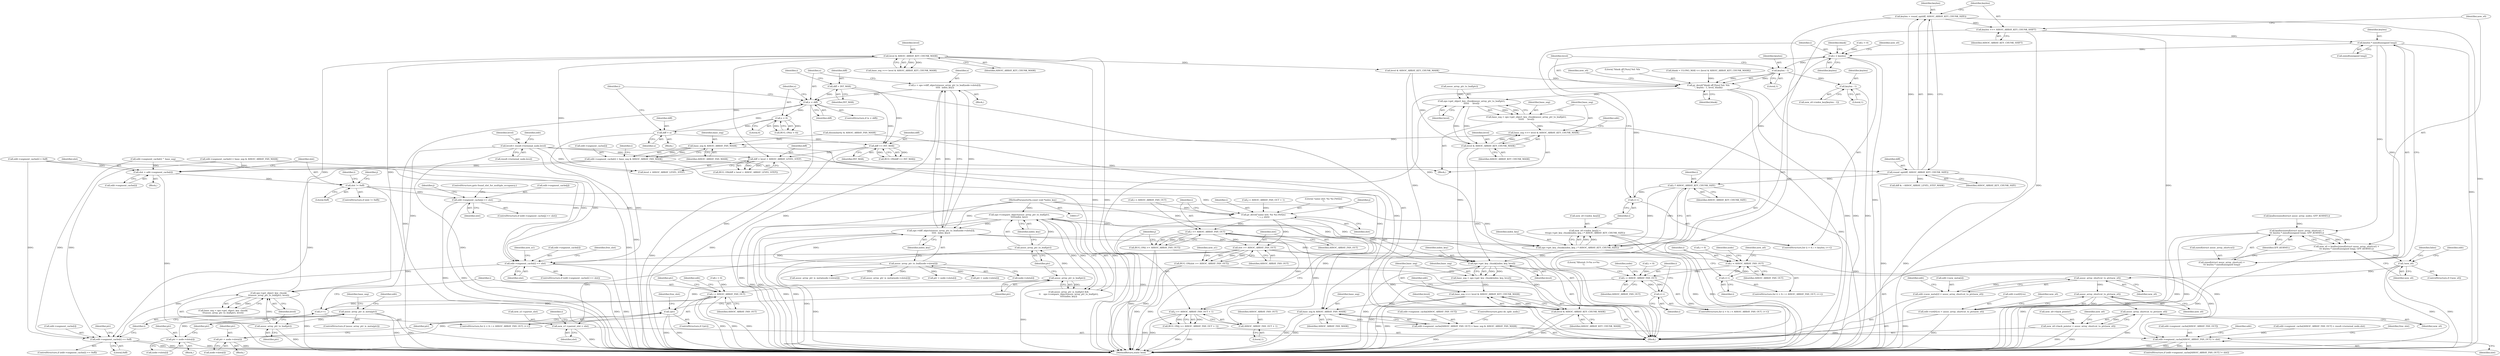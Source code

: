 digraph "0_linux_8d4a2ec1e0b41b0cf9a0c5cd4511da7f8e4f3de2@API" {
"1001063" [label="(Call,keylen * sizeof(unsigned long))"];
"1001054" [label="(Call,keylen >>= ASSOC_ARRAY_KEY_CHUNK_SHIFT)"];
"1001049" [label="(Call,keylen = round_up(diff, ASSOC_ARRAY_KEY_CHUNK_SIZE))"];
"1001051" [label="(Call,round_up(diff, ASSOC_ARRAY_KEY_CHUNK_SIZE))"];
"1001044" [label="(Call,diff < level + ASSOC_ARRAY_LEVEL_STEP)"];
"1001040" [label="(Call,diff == INT_MAX)"];
"1001003" [label="(Call,diff = INT_MAX)"];
"1001028" [label="(Call,x < diff)"];
"1001017" [label="(Call,x = ops->diff_objects(assoc_array_ptr_to_leaf(node->slots[i]),\n\t\t\t\t\t  index_key))"];
"1001019" [label="(Call,ops->diff_objects(assoc_array_ptr_to_leaf(node->slots[i]),\n\t\t\t\t\t  index_key))"];
"1001020" [label="(Call,assoc_array_ptr_to_leaf(node->slots[i]))"];
"1000203" [label="(Call,ops->compare_object(assoc_array_ptr_to_leaf(ptr),\n\t\t\t\t\tindex_key))"];
"1000204" [label="(Call,assoc_array_ptr_to_leaf(ptr))"];
"1000201" [label="(Call,assoc_array_ptr_is_leaf(ptr))"];
"1000192" [label="(Call,!ptr)"];
"1000184" [label="(Call,ptr = node->slots[i])"];
"1000120" [label="(MethodParameterIn,const void *index_key)"];
"1001036" [label="(Call,diff = x)"];
"1001033" [label="(Call,x < 0)"];
"1000346" [label="(Call,level & ASSOC_ARRAY_KEY_CHUNK_MASK)"];
"1000340" [label="(Call,ops->get_object_key_chunk(\n\t\t\tassoc_array_ptr_to_leaf(ptr), level))"];
"1000341" [label="(Call,assoc_array_ptr_to_leaf(ptr))"];
"1000324" [label="(Call,assoc_array_ptr_is_meta(ptr))"];
"1000316" [label="(Call,ptr = node->slots[i])"];
"1000149" [label="(Call,level\t= result->terminal_node.level)"];
"1001059" [label="(Call,kzalloc(sizeof(struct assoc_array_shortcut) +\n\t\t\t keylen * sizeof(unsigned long), GFP_KERNEL))"];
"1001057" [label="(Call,new_s0 = kzalloc(sizeof(struct assoc_array_shortcut) +\n\t\t\t keylen * sizeof(unsigned long), GFP_KERNEL))"];
"1001069" [label="(Call,!new_s0)"];
"1001079" [label="(Call,assoc_array_shortcut_to_ptr(new_s0))"];
"1001073" [label="(Call,edit->new_meta[2] = assoc_array_shortcut_to_ptr(new_s0))"];
"1001089" [label="(Call,assoc_array_shortcut_to_ptr(new_s0))"];
"1001081" [label="(Call,edit->set[0].to = assoc_array_shortcut_to_ptr(new_s0))"];
"1001115" [label="(Call,assoc_array_shortcut_to_ptr(new_s0))"];
"1001111" [label="(Call,new_n0->back_pointer = assoc_array_shortcut_to_ptr(new_s0))"];
"1001060" [label="(Call,sizeof(struct assoc_array_shortcut) +\n\t\t\t keylen * sizeof(unsigned long))"];
"1001155" [label="(Call,i < keylen)"];
"1001168" [label="(Call,i * ASSOC_ARRAY_KEY_CHUNK_SIZE)"];
"1001158" [label="(Call,i++)"];
"1001166" [label="(Call,ops->get_key_chunk(index_key, i * ASSOC_ARRAY_KEY_CHUNK_SIZE))"];
"1001160" [label="(Call,new_s0->index_key[i] =\n\t\t\tops->get_key_chunk(index_key, i * ASSOC_ARRAY_KEY_CHUNK_SIZE))"];
"1001233" [label="(Call,ops->get_key_chunk(index_key, level))"];
"1001231" [label="(Call,base_seg = ops->get_key_chunk(index_key, level))"];
"1001236" [label="(Call,base_seg >>= level & ASSOC_ARRAY_KEY_CHUNK_MASK)"];
"1001247" [label="(Call,base_seg & ASSOC_ARRAY_FAN_MASK)"];
"1001241" [label="(Call,edit->segment_cache[ASSOC_ARRAY_FAN_OUT] = base_seg & ASSOC_ARRAY_FAN_MASK)"];
"1000666" [label="(Call,edit->segment_cache[ASSOC_ARRAY_FAN_OUT] != slot)"];
"1001238" [label="(Call,level & ASSOC_ARRAY_KEY_CHUNK_MASK)"];
"1001180" [label="(Call,keylen - 1)"];
"1001178" [label="(Call,pr_devel(\"blank off [%zu] %d: %lx\n\", keylen - 1, level, blank))"];
"1001213" [label="(Call,ops->get_object_key_chunk(assoc_array_ptr_to_leaf(ptr),\n\t\t\t\t\t\t     level))"];
"1001211" [label="(Call,base_seg = ops->get_object_key_chunk(assoc_array_ptr_to_leaf(ptr),\n\t\t\t\t\t\t     level))"];
"1001217" [label="(Call,base_seg >>= level & ASSOC_ARRAY_KEY_CHUNK_MASK)"];
"1001228" [label="(Call,base_seg & ASSOC_ARRAY_FAN_MASK)"];
"1001222" [label="(Call,edit->segment_cache[i] = base_seg & ASSOC_ARRAY_FAN_MASK)"];
"1000478" [label="(Call,slot = edit->segment_cache[i])"];
"1000486" [label="(Call,slot != 0xff)"];
"1000503" [label="(Call,edit->segment_cache[j] == slot)"];
"1000512" [label="(Call,pr_devel(\"same slot: %x %x [%02x]\n\", i, j, slot))"];
"1000518" [label="(Call,i >= ASSOC_ARRAY_FAN_OUT)"];
"1000517" [label="(Call,BUG_ON(i >= ASSOC_ARRAY_FAN_OUT))"];
"1000522" [label="(Call,j >= ASSOC_ARRAY_FAN_OUT + 1)"];
"1000521" [label="(Call,BUG_ON(j >= ASSOC_ARRAY_FAN_OUT + 1))"];
"1000524" [label="(Call,ASSOC_ARRAY_FAN_OUT + 1)"];
"1000528" [label="(Call,slot >= ASSOC_ARRAY_FAN_OUT)"];
"1000527" [label="(Call,BUG_ON(slot >= ASSOC_ARRAY_FAN_OUT))"];
"1000531" [label="(Call,new_n1->parent_slot = slot)"];
"1000540" [label="(Call,i < ASSOC_ARRAY_FAN_OUT)"];
"1000543" [label="(Call,i++)"];
"1000598" [label="(Call,i < ASSOC_ARRAY_FAN_OUT)"];
"1000601" [label="(Call,i++)"];
"1000732" [label="(Call,i < ASSOC_ARRAY_FAN_OUT)"];
"1000735" [label="(Call,i++)"];
"1000613" [label="(Call,edit->segment_cache[i] == slot)"];
"1000739" [label="(Call,edit->segment_cache[i] == 0xff)"];
"1001219" [label="(Call,level & ASSOC_ARRAY_KEY_CHUNK_MASK)"];
"1001190" [label="(Call,keylen - 1)"];
"1000342" [label="(Identifier,ptr)"];
"1001005" [label="(Identifier,INT_MAX)"];
"1000491" [label="(Identifier,j)"];
"1000316" [label="(Call,ptr = node->slots[i])"];
"1001175" [label="(Call,level & ASSOC_ARRAY_KEY_CHUNK_MASK)"];
"1001160" [label="(Call,new_s0->index_key[i] =\n\t\t\tops->get_key_chunk(index_key, i * ASSOC_ARRAY_KEY_CHUNK_SIZE))"];
"1001060" [label="(Call,sizeof(struct assoc_array_shortcut) +\n\t\t\t keylen * sizeof(unsigned long))"];
"1001059" [label="(Call,kzalloc(sizeof(struct assoc_array_shortcut) +\n\t\t\t keylen * sizeof(unsigned long), GFP_KERNEL))"];
"1001051" [label="(Call,round_up(diff, ASSOC_ARRAY_KEY_CHUNK_SIZE))"];
"1000480" [label="(Call,edit->segment_cache[i])"];
"1001055" [label="(Identifier,keylen)"];
"1001045" [label="(Identifier,diff)"];
"1000485" [label="(ControlStructure,if (slot != 0xff))"];
"1000526" [label="(Literal,1)"];
"1001151" [label="(ControlStructure,for (i = 0; i < keylen; i++))"];
"1001052" [label="(Identifier,diff)"];
"1000472" [label="(Call,i < ASSOC_ARRAY_FAN_OUT)"];
"1000594" [label="(ControlStructure,for (i = 0; i < ASSOC_ARRAY_FAN_OUT; i++))"];
"1000728" [label="(ControlStructure,for (i = 0; i < ASSOC_ARRAY_FAN_OUT; i++))"];
"1000608" [label="(Identifier,node)"];
"1001169" [label="(Identifier,i)"];
"1000541" [label="(Identifier,i)"];
"1001230" [label="(Identifier,ASSOC_ARRAY_FAN_MASK)"];
"1001225" [label="(Identifier,edit)"];
"1000512" [label="(Call,pr_devel(\"same slot: %x %x [%02x]\n\", i, j, slot))"];
"1001029" [label="(Identifier,x)"];
"1001035" [label="(Literal,0)"];
"1001186" [label="(Call,new_s0->index_key[keylen - 1])"];
"1001043" [label="(Call,BUG_ON(diff < level + ASSOC_ARRAY_LEVEL_STEP))"];
"1000318" [label="(Call,node->slots[i])"];
"1001018" [label="(Identifier,x)"];
"1000203" [label="(Call,ops->compare_object(assoc_array_ptr_to_leaf(ptr),\n\t\t\t\t\tindex_key))"];
"1001067" [label="(Identifier,GFP_KERNEL)"];
"1001074" [label="(Call,edit->new_meta[2])"];
"1001085" [label="(Identifier,edit)"];
"1001038" [label="(Identifier,x)"];
"1000612" [label="(ControlStructure,if (edit->segment_cache[i] == slot))"];
"1000742" [label="(Identifier,edit)"];
"1000193" [label="(Identifier,ptr)"];
"1001082" [label="(Call,edit->set[0].to)"];
"1001204" [label="(Call,ptr = node->slots[i])"];
"1000522" [label="(Call,j >= ASSOC_ARRAY_FAN_OUT + 1)"];
"1000510" [label="(ControlStructure,goto found_slot_for_multiple_occupancy;)"];
"1000514" [label="(Identifier,i)"];
"1000666" [label="(Call,edit->segment_cache[ASSOC_ARRAY_FAN_OUT] != slot)"];
"1000520" [label="(Identifier,ASSOC_ARRAY_FAN_OUT)"];
"1000536" [label="(ControlStructure,for (i = 0; i < ASSOC_ARRAY_FAN_OUT; i++))"];
"1001182" [label="(Literal,1)"];
"1000602" [label="(Identifier,i)"];
"1000549" [label="(Identifier,node)"];
"1000598" [label="(Call,i < ASSOC_ARRAY_FAN_OUT)"];
"1000543" [label="(Call,i++)"];
"1001064" [label="(Identifier,keylen)"];
"1000624" [label="(Identifier,new_n1)"];
"1001170" [label="(Identifier,ASSOC_ARRAY_KEY_CHUNK_SIZE)"];
"1001179" [label="(Literal,\"blank off [%zu] %d: %lx\n\")"];
"1000599" [label="(Identifier,i)"];
"1000732" [label="(Call,i < ASSOC_ARRAY_FAN_OUT)"];
"1001248" [label="(Identifier,base_seg)"];
"1000184" [label="(Call,ptr = node->slots[i])"];
"1000344" [label="(Call,base_seg >>= level & ASSOC_ARRAY_KEY_CHUNK_MASK)"];
"1001184" [label="(Identifier,blank)"];
"1000595" [label="(Call,i = 0)"];
"1001241" [label="(Call,edit->segment_cache[ASSOC_ARRAY_FAN_OUT] = base_seg & ASSOC_ARRAY_FAN_MASK)"];
"1001020" [label="(Call,assoc_array_ptr_to_leaf(node->slots[i]))"];
"1001247" [label="(Call,base_seg & ASSOC_ARRAY_FAN_MASK)"];
"1001021" [label="(Call,node->slots[i])"];
"1000605" [label="(Call,assoc_array_ptr_is_meta(node->slots[i]))"];
"1001202" [label="(Identifier,i)"];
"1001068" [label="(ControlStructure,if (!new_s0))"];
"1000672" [label="(Identifier,slot)"];
"1001190" [label="(Call,keylen - 1)"];
"1000156" [label="(Call,edit->segment_cache[ASSOC_ARRAY_FAN_OUT] = result->terminal_node.slot)"];
"1000540" [label="(Call,i < ASSOC_ARRAY_FAN_OUT)"];
"1000542" [label="(Identifier,ASSOC_ARRAY_FAN_OUT)"];
"1001046" [label="(Call,level + ASSOC_ARRAY_LEVEL_STEP)"];
"1000614" [label="(Call,edit->segment_cache[i])"];
"1000183" [label="(Block,)"];
"1001171" [label="(Call,blank = ULONG_MAX << (level & ASSOC_ARRAY_KEY_CHUNK_MASK))"];
"1000151" [label="(Call,result->terminal_node.level)"];
"1000495" [label="(Call,j < ASSOC_ARRAY_FAN_OUT + 1)"];
"1001072" [label="(Identifier,false)"];
"1001003" [label="(Call,diff = INT_MAX)"];
"1000348" [label="(Identifier,ASSOC_ARRAY_KEY_CHUNK_MASK)"];
"1001183" [label="(Identifier,level)"];
"1000517" [label="(Call,BUG_ON(i >= ASSOC_ARRAY_FAN_OUT))"];
"1001161" [label="(Call,new_s0->index_key[i])"];
"1001220" [label="(Identifier,level)"];
"1000192" [label="(Call,!ptr)"];
"1001080" [label="(Identifier,new_s0)"];
"1000347" [label="(Identifier,level)"];
"1001159" [label="(Identifier,i)"];
"1001242" [label="(Call,edit->segment_cache[ASSOC_ARRAY_FAN_OUT])"];
"1001090" [label="(Identifier,new_s0)"];
"1000504" [label="(Call,edit->segment_cache[j])"];
"1000317" [label="(Identifier,ptr)"];
"1000544" [label="(Identifier,i)"];
"1000531" [label="(Call,new_n1->parent_slot = slot)"];
"1001115" [label="(Call,assoc_array_shortcut_to_ptr(new_s0))"];
"1001192" [label="(Literal,1)"];
"1000315" [label="(Block,)"];
"1001053" [label="(Identifier,ASSOC_ARRAY_KEY_CHUNK_SIZE)"];
"1000575" [label="(Identifier,new_n0)"];
"1000324" [label="(Call,assoc_array_ptr_is_meta(ptr))"];
"1001213" [label="(Call,ops->get_object_key_chunk(assoc_array_ptr_to_leaf(ptr),\n\t\t\t\t\t\t     level))"];
"1000343" [label="(Identifier,level)"];
"1000532" [label="(Call,new_n1->parent_slot)"];
"1000478" [label="(Call,slot = edit->segment_cache[i])"];
"1000338" [label="(Call,base_seg = ops->get_object_key_chunk(\n\t\t\tassoc_array_ptr_to_leaf(ptr), level))"];
"1000665" [label="(ControlStructure,if (edit->segment_cache[ASSOC_ARRAY_FAN_OUT] != slot))"];
"1001079" [label="(Call,assoc_array_shortcut_to_ptr(new_s0))"];
"1000346" [label="(Call,level & ASSOC_ARRAY_KEY_CHUNK_MASK)"];
"1001031" [label="(Block,)"];
"1001163" [label="(Identifier,new_s0)"];
"1001028" [label="(Call,x < diff)"];
"1000739" [label="(Call,edit->segment_cache[i] == 0xff)"];
"1001058" [label="(Identifier,new_s0)"];
"1001223" [label="(Call,edit->segment_cache[i])"];
"1000323" [label="(ControlStructure,if (assoc_array_ptr_is_meta(ptr)))"];
"1001056" [label="(Identifier,ASSOC_ARRAY_KEY_CHUNK_SHIFT)"];
"1000206" [label="(Identifier,index_key)"];
"1001049" [label="(Call,keylen = round_up(diff, ASSOC_ARRAY_KEY_CHUNK_SIZE))"];
"1000205" [label="(Identifier,ptr)"];
"1001063" [label="(Call,keylen * sizeof(unsigned long))"];
"1001034" [label="(Identifier,x)"];
"1000284" [label="(Call,kzalloc(sizeof(struct assoc_array_node), GFP_KERNEL))"];
"1001111" [label="(Call,new_n0->back_pointer = assoc_array_shortcut_to_ptr(new_s0))"];
"1001166" [label="(Call,ops->get_key_chunk(index_key, i * ASSOC_ARRAY_KEY_CHUNK_SIZE))"];
"1001081" [label="(Call,edit->set[0].to = assoc_array_shortcut_to_ptr(new_s0))"];
"1001061" [label="(Call,sizeof(struct assoc_array_shortcut))"];
"1001167" [label="(Identifier,index_key)"];
"1001222" [label="(Call,edit->segment_cache[i] = base_seg & ASSOC_ARRAY_FAN_MASK)"];
"1000196" [label="(Identifier,free_slot)"];
"1000546" [label="(Call,assoc_array_ptr_is_meta(node->slots[i]))"];
"1000202" [label="(Identifier,ptr)"];
"1001168" [label="(Call,i * ASSOC_ARRAY_KEY_CHUNK_SIZE)"];
"1000535" [label="(Identifier,slot)"];
"1000185" [label="(Identifier,ptr)"];
"1001065" [label="(Call,sizeof(unsigned long))"];
"1000340" [label="(Call,ops->get_object_key_chunk(\n\t\t\tassoc_array_ptr_to_leaf(ptr), level))"];
"1001172" [label="(Identifier,blank)"];
"1000747" [label="(Call,ptr = node->slots[i])"];
"1000397" [label="(Call,dissimilarity & ASSOC_ARRAY_FAN_MASK)"];
"1001228" [label="(Call,base_seg & ASSOC_ARRAY_FAN_MASK)"];
"1001239" [label="(Identifier,level)"];
"1000502" [label="(ControlStructure,if (edit->segment_cache[j] == slot))"];
"1000122" [label="(Block,)"];
"1000524" [label="(Call,ASSOC_ARRAY_FAN_OUT + 1)"];
"1001244" [label="(Identifier,edit)"];
"1000159" [label="(Identifier,edit)"];
"1000529" [label="(Identifier,slot)"];
"1001044" [label="(Call,diff < level + ASSOC_ARRAY_LEVEL_STEP)"];
"1001019" [label="(Call,ops->diff_objects(assoc_array_ptr_to_leaf(node->slots[i]),\n\t\t\t\t\t  index_key))"];
"1000513" [label="(Literal,\"same slot: %x %x [%02x]\n\")"];
"1001180" [label="(Call,keylen - 1)"];
"1001070" [label="(Identifier,new_s0)"];
"1000600" [label="(Identifier,ASSOC_ARRAY_FAN_OUT)"];
"1001036" [label="(Call,diff = x)"];
"1000527" [label="(Call,BUG_ON(slot >= ASSOC_ARRAY_FAN_OUT))"];
"1000533" [label="(Identifier,new_n1)"];
"1000486" [label="(Call,slot != 0xff)"];
"1001235" [label="(Identifier,level)"];
"1000677" [label="(Identifier,free_slot)"];
"1000738" [label="(ControlStructure,if (edit->segment_cache[i] == 0xff))"];
"1001140" [label="(Call,diff & ~ASSOC_ARRAY_LEVEL_STEP_MASK)"];
"1000530" [label="(Identifier,ASSOC_ARRAY_FAN_OUT)"];
"1000501" [label="(Identifier,j)"];
"1001042" [label="(Identifier,INT_MAX)"];
"1000150" [label="(Identifier,level)"];
"1001073" [label="(Call,edit->new_meta[2] = assoc_array_shortcut_to_ptr(new_s0))"];
"1001203" [label="(Block,)"];
"1000327" [label="(Call,edit->segment_cache[i] = 0xff)"];
"1000191" [label="(ControlStructure,if (!ptr))"];
"1000528" [label="(Call,slot >= ASSOC_ARRAY_FAN_OUT)"];
"1000341" [label="(Call,assoc_array_ptr_to_leaf(ptr))"];
"1001112" [label="(Call,new_n0->back_pointer)"];
"1000385" [label="(Call,edit->segment_cache[i] ^ base_seg)"];
"1000149" [label="(Call,level\t= result->terminal_node.level)"];
"1000120" [label="(MethodParameterIn,const void *index_key)"];
"1000525" [label="(Identifier,ASSOC_ARRAY_FAN_OUT)"];
"1001214" [label="(Call,assoc_array_ptr_to_leaf(ptr))"];
"1000325" [label="(Identifier,ptr)"];
"1001057" [label="(Call,new_s0 = kzalloc(sizeof(struct assoc_array_shortcut) +\n\t\t\t keylen * sizeof(unsigned long), GFP_KERNEL))"];
"1000523" [label="(Identifier,j)"];
"1000537" [label="(Call,i = 0)"];
"1001229" [label="(Identifier,base_seg)"];
"1001158" [label="(Call,i++)"];
"1000516" [label="(Identifier,slot)"];
"1001191" [label="(Identifier,keylen)"];
"1001050" [label="(Identifier,keylen)"];
"1001216" [label="(Identifier,level)"];
"1001119" [label="(Identifier,new_n0)"];
"1001232" [label="(Identifier,base_seg)"];
"1001236" [label="(Call,base_seg >>= level & ASSOC_ARRAY_KEY_CHUNK_MASK)"];
"1000519" [label="(Identifier,i)"];
"1001240" [label="(Identifier,ASSOC_ARRAY_KEY_CHUNK_MASK)"];
"1000662" [label="(Literal,\"filtered: f=%x n=%x\n\")"];
"1001221" [label="(Identifier,ASSOC_ARRAY_KEY_CHUNK_MASK)"];
"1001188" [label="(Identifier,new_s0)"];
"1001093" [label="(Identifier,new_s0)"];
"1001069" [label="(Call,!new_s0)"];
"1001116" [label="(Identifier,new_s0)"];
"1000734" [label="(Identifier,ASSOC_ARRAY_FAN_OUT)"];
"1001076" [label="(Identifier,edit)"];
"1000479" [label="(Identifier,slot)"];
"1000204" [label="(Call,assoc_array_ptr_to_leaf(ptr))"];
"1000186" [label="(Call,node->slots[i])"];
"1000349" [label="(Call,edit->segment_cache[i] = base_seg & ASSOC_ARRAY_FAN_MASK)"];
"1001178" [label="(Call,pr_devel(\"blank off [%zu] %d: %lx\n\", keylen - 1, level, blank))"];
"1001040" [label="(Call,diff == INT_MAX)"];
"1000477" [label="(Block,)"];
"1001030" [label="(Identifier,diff)"];
"1001233" [label="(Call,ops->get_key_chunk(index_key, level))"];
"1001032" [label="(Call,BUG_ON(x < 0))"];
"1000330" [label="(Identifier,edit)"];
"1001017" [label="(Call,x = ops->diff_objects(assoc_array_ptr_to_leaf(node->slots[i]),\n\t\t\t\t\t  index_key))"];
"1001211" [label="(Call,base_seg = ops->get_object_key_chunk(assoc_array_ptr_to_leaf(ptr),\n\t\t\t\t\t\t     level))"];
"1001234" [label="(Identifier,index_key)"];
"1001033" [label="(Call,x < 0)"];
"1000521" [label="(Call,BUG_ON(j >= ASSOC_ARRAY_FAN_OUT + 1))"];
"1001217" [label="(Call,base_seg >>= level & ASSOC_ARRAY_KEY_CHUNK_MASK)"];
"1001014" [label="(Identifier,i)"];
"1001249" [label="(Identifier,ASSOC_ARRAY_FAN_MASK)"];
"1001004" [label="(Identifier,diff)"];
"1000740" [label="(Call,edit->segment_cache[i])"];
"1001238" [label="(Call,level & ASSOC_ARRAY_KEY_CHUNK_MASK)"];
"1001231" [label="(Call,base_seg = ops->get_key_chunk(index_key, level))"];
"1000518" [label="(Call,i >= ASSOC_ARRAY_FAN_OUT)"];
"1001157" [label="(Identifier,keylen)"];
"1000339" [label="(Identifier,base_seg)"];
"1000729" [label="(Call,i = 0)"];
"1000601" [label="(Call,i++)"];
"1000503" [label="(Call,edit->segment_cache[j] == slot)"];
"1000619" [label="(Identifier,slot)"];
"1000487" [label="(Identifier,slot)"];
"1000201" [label="(Call,assoc_array_ptr_is_leaf(ptr))"];
"1000509" [label="(Identifier,slot)"];
"1000735" [label="(Call,i++)"];
"1001008" [label="(Identifier,i)"];
"1001041" [label="(Identifier,diff)"];
"1001089" [label="(Call,assoc_array_shortcut_to_ptr(new_s0))"];
"1001027" [label="(ControlStructure,if (x < diff))"];
"1000613" [label="(Call,edit->segment_cache[i] == slot)"];
"1001152" [label="(Call,i = 0)"];
"1001212" [label="(Identifier,base_seg)"];
"1001181" [label="(Identifier,keylen)"];
"1001015" [label="(Block,)"];
"1000667" [label="(Call,edit->segment_cache[ASSOC_ARRAY_FAN_OUT])"];
"1000538" [label="(Identifier,i)"];
"1001250" [label="(ControlStructure,goto do_split_node;)"];
"1000733" [label="(Identifier,i)"];
"1000792" [label="(Identifier,ptr)"];
"1000745" [label="(Literal,0xff)"];
"1000704" [label="(Identifier,edit)"];
"1001039" [label="(Call,BUG_ON(diff == INT_MAX))"];
"1001156" [label="(Identifier,i)"];
"1000200" [label="(Call,assoc_array_ptr_is_leaf(ptr) &&\n\t\t    ops->compare_object(assoc_array_ptr_to_leaf(ptr),\n\t\t\t\t\tindex_key))"];
"1001219" [label="(Call,level & ASSOC_ARRAY_KEY_CHUNK_MASK)"];
"1000476" [label="(Identifier,i)"];
"1001218" [label="(Identifier,base_seg)"];
"1000642" [label="(Identifier,free_slot)"];
"1000488" [label="(Literal,0xff)"];
"1001251" [label="(MethodReturn,static bool)"];
"1000736" [label="(Identifier,i)"];
"1000515" [label="(Identifier,j)"];
"1001054" [label="(Call,keylen >>= ASSOC_ARRAY_KEY_CHUNK_SHIFT)"];
"1001237" [label="(Identifier,base_seg)"];
"1000748" [label="(Identifier,ptr)"];
"1001037" [label="(Identifier,diff)"];
"1001026" [label="(Identifier,index_key)"];
"1001155" [label="(Call,i < keylen)"];
"1001063" -> "1001060"  [label="AST: "];
"1001063" -> "1001065"  [label="CFG: "];
"1001064" -> "1001063"  [label="AST: "];
"1001065" -> "1001063"  [label="AST: "];
"1001060" -> "1001063"  [label="CFG: "];
"1001063" -> "1001251"  [label="DDG: "];
"1001063" -> "1001059"  [label="DDG: "];
"1001063" -> "1001060"  [label="DDG: "];
"1001054" -> "1001063"  [label="DDG: "];
"1001063" -> "1001155"  [label="DDG: "];
"1001054" -> "1000122"  [label="AST: "];
"1001054" -> "1001056"  [label="CFG: "];
"1001055" -> "1001054"  [label="AST: "];
"1001056" -> "1001054"  [label="AST: "];
"1001058" -> "1001054"  [label="CFG: "];
"1001054" -> "1001251"  [label="DDG: "];
"1001054" -> "1001251"  [label="DDG: "];
"1001049" -> "1001054"  [label="DDG: "];
"1001049" -> "1000122"  [label="AST: "];
"1001049" -> "1001051"  [label="CFG: "];
"1001050" -> "1001049"  [label="AST: "];
"1001051" -> "1001049"  [label="AST: "];
"1001055" -> "1001049"  [label="CFG: "];
"1001049" -> "1001251"  [label="DDG: "];
"1001051" -> "1001049"  [label="DDG: "];
"1001051" -> "1001049"  [label="DDG: "];
"1001051" -> "1001053"  [label="CFG: "];
"1001052" -> "1001051"  [label="AST: "];
"1001053" -> "1001051"  [label="AST: "];
"1001051" -> "1001251"  [label="DDG: "];
"1001051" -> "1001251"  [label="DDG: "];
"1001044" -> "1001051"  [label="DDG: "];
"1001051" -> "1001140"  [label="DDG: "];
"1001051" -> "1001168"  [label="DDG: "];
"1001044" -> "1001043"  [label="AST: "];
"1001044" -> "1001046"  [label="CFG: "];
"1001045" -> "1001044"  [label="AST: "];
"1001046" -> "1001044"  [label="AST: "];
"1001043" -> "1001044"  [label="CFG: "];
"1001044" -> "1001251"  [label="DDG: "];
"1001044" -> "1001043"  [label="DDG: "];
"1001044" -> "1001043"  [label="DDG: "];
"1001040" -> "1001044"  [label="DDG: "];
"1000346" -> "1001044"  [label="DDG: "];
"1000149" -> "1001044"  [label="DDG: "];
"1001040" -> "1001039"  [label="AST: "];
"1001040" -> "1001042"  [label="CFG: "];
"1001041" -> "1001040"  [label="AST: "];
"1001042" -> "1001040"  [label="AST: "];
"1001039" -> "1001040"  [label="CFG: "];
"1001040" -> "1001251"  [label="DDG: "];
"1001040" -> "1001039"  [label="DDG: "];
"1001040" -> "1001039"  [label="DDG: "];
"1001003" -> "1001040"  [label="DDG: "];
"1001028" -> "1001040"  [label="DDG: "];
"1001036" -> "1001040"  [label="DDG: "];
"1001003" -> "1000122"  [label="AST: "];
"1001003" -> "1001005"  [label="CFG: "];
"1001004" -> "1001003"  [label="AST: "];
"1001005" -> "1001003"  [label="AST: "];
"1001008" -> "1001003"  [label="CFG: "];
"1001003" -> "1001028"  [label="DDG: "];
"1001028" -> "1001027"  [label="AST: "];
"1001028" -> "1001030"  [label="CFG: "];
"1001029" -> "1001028"  [label="AST: "];
"1001030" -> "1001028"  [label="AST: "];
"1001034" -> "1001028"  [label="CFG: "];
"1001014" -> "1001028"  [label="CFG: "];
"1001028" -> "1001251"  [label="DDG: "];
"1001028" -> "1001251"  [label="DDG: "];
"1001017" -> "1001028"  [label="DDG: "];
"1001036" -> "1001028"  [label="DDG: "];
"1001028" -> "1001033"  [label="DDG: "];
"1001017" -> "1001015"  [label="AST: "];
"1001017" -> "1001019"  [label="CFG: "];
"1001018" -> "1001017"  [label="AST: "];
"1001019" -> "1001017"  [label="AST: "];
"1001029" -> "1001017"  [label="CFG: "];
"1001017" -> "1001251"  [label="DDG: "];
"1001019" -> "1001017"  [label="DDG: "];
"1001019" -> "1001017"  [label="DDG: "];
"1001019" -> "1001026"  [label="CFG: "];
"1001020" -> "1001019"  [label="AST: "];
"1001026" -> "1001019"  [label="AST: "];
"1001019" -> "1001251"  [label="DDG: "];
"1001019" -> "1001251"  [label="DDG: "];
"1001020" -> "1001019"  [label="DDG: "];
"1000203" -> "1001019"  [label="DDG: "];
"1000120" -> "1001019"  [label="DDG: "];
"1001019" -> "1001166"  [label="DDG: "];
"1001019" -> "1001233"  [label="DDG: "];
"1001020" -> "1001021"  [label="CFG: "];
"1001021" -> "1001020"  [label="AST: "];
"1001026" -> "1001020"  [label="CFG: "];
"1001020" -> "1001251"  [label="DDG: "];
"1001020" -> "1000546"  [label="DDG: "];
"1001020" -> "1000605"  [label="DDG: "];
"1001020" -> "1000747"  [label="DDG: "];
"1001020" -> "1001204"  [label="DDG: "];
"1000203" -> "1000200"  [label="AST: "];
"1000203" -> "1000206"  [label="CFG: "];
"1000204" -> "1000203"  [label="AST: "];
"1000206" -> "1000203"  [label="AST: "];
"1000200" -> "1000203"  [label="CFG: "];
"1000203" -> "1001251"  [label="DDG: "];
"1000203" -> "1001251"  [label="DDG: "];
"1000203" -> "1000200"  [label="DDG: "];
"1000203" -> "1000200"  [label="DDG: "];
"1000204" -> "1000203"  [label="DDG: "];
"1000120" -> "1000203"  [label="DDG: "];
"1000203" -> "1001166"  [label="DDG: "];
"1000203" -> "1001233"  [label="DDG: "];
"1000204" -> "1000205"  [label="CFG: "];
"1000205" -> "1000204"  [label="AST: "];
"1000206" -> "1000204"  [label="CFG: "];
"1000204" -> "1001251"  [label="DDG: "];
"1000201" -> "1000204"  [label="DDG: "];
"1000201" -> "1000200"  [label="AST: "];
"1000201" -> "1000202"  [label="CFG: "];
"1000202" -> "1000201"  [label="AST: "];
"1000205" -> "1000201"  [label="CFG: "];
"1000200" -> "1000201"  [label="CFG: "];
"1000201" -> "1001251"  [label="DDG: "];
"1000201" -> "1000200"  [label="DDG: "];
"1000192" -> "1000201"  [label="DDG: "];
"1000192" -> "1000191"  [label="AST: "];
"1000192" -> "1000193"  [label="CFG: "];
"1000193" -> "1000192"  [label="AST: "];
"1000196" -> "1000192"  [label="CFG: "];
"1000202" -> "1000192"  [label="CFG: "];
"1000192" -> "1001251"  [label="DDG: "];
"1000192" -> "1001251"  [label="DDG: "];
"1000184" -> "1000192"  [label="DDG: "];
"1000184" -> "1000183"  [label="AST: "];
"1000184" -> "1000186"  [label="CFG: "];
"1000185" -> "1000184"  [label="AST: "];
"1000186" -> "1000184"  [label="AST: "];
"1000193" -> "1000184"  [label="CFG: "];
"1000184" -> "1001251"  [label="DDG: "];
"1000120" -> "1000117"  [label="AST: "];
"1000120" -> "1001251"  [label="DDG: "];
"1000120" -> "1001166"  [label="DDG: "];
"1000120" -> "1001233"  [label="DDG: "];
"1001036" -> "1001031"  [label="AST: "];
"1001036" -> "1001038"  [label="CFG: "];
"1001037" -> "1001036"  [label="AST: "];
"1001038" -> "1001036"  [label="AST: "];
"1001014" -> "1001036"  [label="CFG: "];
"1001036" -> "1001251"  [label="DDG: "];
"1001033" -> "1001036"  [label="DDG: "];
"1001033" -> "1001032"  [label="AST: "];
"1001033" -> "1001035"  [label="CFG: "];
"1001034" -> "1001033"  [label="AST: "];
"1001035" -> "1001033"  [label="AST: "];
"1001032" -> "1001033"  [label="CFG: "];
"1001033" -> "1001032"  [label="DDG: "];
"1001033" -> "1001032"  [label="DDG: "];
"1000346" -> "1000344"  [label="AST: "];
"1000346" -> "1000348"  [label="CFG: "];
"1000347" -> "1000346"  [label="AST: "];
"1000348" -> "1000346"  [label="AST: "];
"1000344" -> "1000346"  [label="CFG: "];
"1000346" -> "1001251"  [label="DDG: "];
"1000346" -> "1001251"  [label="DDG: "];
"1000346" -> "1000340"  [label="DDG: "];
"1000346" -> "1000344"  [label="DDG: "];
"1000346" -> "1000344"  [label="DDG: "];
"1000340" -> "1000346"  [label="DDG: "];
"1000346" -> "1001046"  [label="DDG: "];
"1000346" -> "1001175"  [label="DDG: "];
"1000340" -> "1000338"  [label="AST: "];
"1000340" -> "1000343"  [label="CFG: "];
"1000341" -> "1000340"  [label="AST: "];
"1000343" -> "1000340"  [label="AST: "];
"1000338" -> "1000340"  [label="CFG: "];
"1000340" -> "1001251"  [label="DDG: "];
"1000340" -> "1000338"  [label="DDG: "];
"1000340" -> "1000338"  [label="DDG: "];
"1000341" -> "1000340"  [label="DDG: "];
"1000149" -> "1000340"  [label="DDG: "];
"1000341" -> "1000342"  [label="CFG: "];
"1000342" -> "1000341"  [label="AST: "];
"1000343" -> "1000341"  [label="CFG: "];
"1000341" -> "1001251"  [label="DDG: "];
"1000324" -> "1000341"  [label="DDG: "];
"1000324" -> "1000323"  [label="AST: "];
"1000324" -> "1000325"  [label="CFG: "];
"1000325" -> "1000324"  [label="AST: "];
"1000330" -> "1000324"  [label="CFG: "];
"1000339" -> "1000324"  [label="CFG: "];
"1000324" -> "1001251"  [label="DDG: "];
"1000324" -> "1001251"  [label="DDG: "];
"1000316" -> "1000324"  [label="DDG: "];
"1000316" -> "1000315"  [label="AST: "];
"1000316" -> "1000318"  [label="CFG: "];
"1000317" -> "1000316"  [label="AST: "];
"1000318" -> "1000316"  [label="AST: "];
"1000325" -> "1000316"  [label="CFG: "];
"1000316" -> "1001251"  [label="DDG: "];
"1000149" -> "1000122"  [label="AST: "];
"1000149" -> "1000151"  [label="CFG: "];
"1000150" -> "1000149"  [label="AST: "];
"1000151" -> "1000149"  [label="AST: "];
"1000159" -> "1000149"  [label="CFG: "];
"1000149" -> "1001251"  [label="DDG: "];
"1000149" -> "1001251"  [label="DDG: "];
"1000149" -> "1001046"  [label="DDG: "];
"1001059" -> "1001057"  [label="AST: "];
"1001059" -> "1001067"  [label="CFG: "];
"1001060" -> "1001059"  [label="AST: "];
"1001067" -> "1001059"  [label="AST: "];
"1001057" -> "1001059"  [label="CFG: "];
"1001059" -> "1001251"  [label="DDG: "];
"1001059" -> "1001251"  [label="DDG: "];
"1001059" -> "1001057"  [label="DDG: "];
"1001059" -> "1001057"  [label="DDG: "];
"1000284" -> "1001059"  [label="DDG: "];
"1001057" -> "1000122"  [label="AST: "];
"1001058" -> "1001057"  [label="AST: "];
"1001070" -> "1001057"  [label="CFG: "];
"1001057" -> "1001251"  [label="DDG: "];
"1001057" -> "1001069"  [label="DDG: "];
"1001069" -> "1001068"  [label="AST: "];
"1001069" -> "1001070"  [label="CFG: "];
"1001070" -> "1001069"  [label="AST: "];
"1001072" -> "1001069"  [label="CFG: "];
"1001076" -> "1001069"  [label="CFG: "];
"1001069" -> "1001251"  [label="DDG: "];
"1001069" -> "1001251"  [label="DDG: "];
"1001069" -> "1001079"  [label="DDG: "];
"1001079" -> "1001073"  [label="AST: "];
"1001079" -> "1001080"  [label="CFG: "];
"1001080" -> "1001079"  [label="AST: "];
"1001073" -> "1001079"  [label="CFG: "];
"1001079" -> "1001073"  [label="DDG: "];
"1001079" -> "1001089"  [label="DDG: "];
"1001073" -> "1000122"  [label="AST: "];
"1001074" -> "1001073"  [label="AST: "];
"1001085" -> "1001073"  [label="CFG: "];
"1001073" -> "1001251"  [label="DDG: "];
"1001089" -> "1001081"  [label="AST: "];
"1001089" -> "1001090"  [label="CFG: "];
"1001090" -> "1001089"  [label="AST: "];
"1001081" -> "1001089"  [label="CFG: "];
"1001089" -> "1001081"  [label="DDG: "];
"1001089" -> "1001115"  [label="DDG: "];
"1001081" -> "1000122"  [label="AST: "];
"1001082" -> "1001081"  [label="AST: "];
"1001093" -> "1001081"  [label="CFG: "];
"1001081" -> "1001251"  [label="DDG: "];
"1001115" -> "1001111"  [label="AST: "];
"1001115" -> "1001116"  [label="CFG: "];
"1001116" -> "1001115"  [label="AST: "];
"1001111" -> "1001115"  [label="CFG: "];
"1001115" -> "1001251"  [label="DDG: "];
"1001115" -> "1001111"  [label="DDG: "];
"1001111" -> "1000122"  [label="AST: "];
"1001112" -> "1001111"  [label="AST: "];
"1001119" -> "1001111"  [label="CFG: "];
"1001111" -> "1001251"  [label="DDG: "];
"1001111" -> "1001251"  [label="DDG: "];
"1001061" -> "1001060"  [label="AST: "];
"1001067" -> "1001060"  [label="CFG: "];
"1001060" -> "1001251"  [label="DDG: "];
"1001155" -> "1001151"  [label="AST: "];
"1001155" -> "1001157"  [label="CFG: "];
"1001156" -> "1001155"  [label="AST: "];
"1001157" -> "1001155"  [label="AST: "];
"1001163" -> "1001155"  [label="CFG: "];
"1001172" -> "1001155"  [label="CFG: "];
"1001155" -> "1001251"  [label="DDG: "];
"1001158" -> "1001155"  [label="DDG: "];
"1001152" -> "1001155"  [label="DDG: "];
"1001155" -> "1001168"  [label="DDG: "];
"1001155" -> "1001180"  [label="DDG: "];
"1001168" -> "1001166"  [label="AST: "];
"1001168" -> "1001170"  [label="CFG: "];
"1001169" -> "1001168"  [label="AST: "];
"1001170" -> "1001168"  [label="AST: "];
"1001166" -> "1001168"  [label="CFG: "];
"1001168" -> "1001251"  [label="DDG: "];
"1001168" -> "1001158"  [label="DDG: "];
"1001168" -> "1001166"  [label="DDG: "];
"1001168" -> "1001166"  [label="DDG: "];
"1001158" -> "1001151"  [label="AST: "];
"1001158" -> "1001159"  [label="CFG: "];
"1001159" -> "1001158"  [label="AST: "];
"1001156" -> "1001158"  [label="CFG: "];
"1001166" -> "1001160"  [label="AST: "];
"1001167" -> "1001166"  [label="AST: "];
"1001160" -> "1001166"  [label="CFG: "];
"1001166" -> "1001251"  [label="DDG: "];
"1001166" -> "1001160"  [label="DDG: "];
"1001166" -> "1001160"  [label="DDG: "];
"1001166" -> "1001233"  [label="DDG: "];
"1001160" -> "1001151"  [label="AST: "];
"1001161" -> "1001160"  [label="AST: "];
"1001159" -> "1001160"  [label="CFG: "];
"1001160" -> "1001251"  [label="DDG: "];
"1001160" -> "1001251"  [label="DDG: "];
"1001233" -> "1001231"  [label="AST: "];
"1001233" -> "1001235"  [label="CFG: "];
"1001234" -> "1001233"  [label="AST: "];
"1001235" -> "1001233"  [label="AST: "];
"1001231" -> "1001233"  [label="CFG: "];
"1001233" -> "1001251"  [label="DDG: "];
"1001233" -> "1001231"  [label="DDG: "];
"1001233" -> "1001231"  [label="DDG: "];
"1001219" -> "1001233"  [label="DDG: "];
"1001178" -> "1001233"  [label="DDG: "];
"1001233" -> "1001238"  [label="DDG: "];
"1001231" -> "1000122"  [label="AST: "];
"1001232" -> "1001231"  [label="AST: "];
"1001237" -> "1001231"  [label="CFG: "];
"1001231" -> "1001251"  [label="DDG: "];
"1001231" -> "1001236"  [label="DDG: "];
"1001236" -> "1000122"  [label="AST: "];
"1001236" -> "1001238"  [label="CFG: "];
"1001237" -> "1001236"  [label="AST: "];
"1001238" -> "1001236"  [label="AST: "];
"1001244" -> "1001236"  [label="CFG: "];
"1001236" -> "1001251"  [label="DDG: "];
"1001236" -> "1001251"  [label="DDG: "];
"1001238" -> "1001236"  [label="DDG: "];
"1001238" -> "1001236"  [label="DDG: "];
"1001236" -> "1001247"  [label="DDG: "];
"1001247" -> "1001241"  [label="AST: "];
"1001247" -> "1001249"  [label="CFG: "];
"1001248" -> "1001247"  [label="AST: "];
"1001249" -> "1001247"  [label="AST: "];
"1001241" -> "1001247"  [label="CFG: "];
"1001247" -> "1001251"  [label="DDG: "];
"1001247" -> "1001251"  [label="DDG: "];
"1001247" -> "1001241"  [label="DDG: "];
"1001247" -> "1001241"  [label="DDG: "];
"1001228" -> "1001247"  [label="DDG: "];
"1000397" -> "1001247"  [label="DDG: "];
"1001241" -> "1000122"  [label="AST: "];
"1001242" -> "1001241"  [label="AST: "];
"1001250" -> "1001241"  [label="CFG: "];
"1001241" -> "1001251"  [label="DDG: "];
"1001241" -> "1000666"  [label="DDG: "];
"1000666" -> "1000665"  [label="AST: "];
"1000666" -> "1000672"  [label="CFG: "];
"1000667" -> "1000666"  [label="AST: "];
"1000672" -> "1000666"  [label="AST: "];
"1000677" -> "1000666"  [label="CFG: "];
"1000704" -> "1000666"  [label="CFG: "];
"1000666" -> "1001251"  [label="DDG: "];
"1000666" -> "1001251"  [label="DDG: "];
"1000666" -> "1001251"  [label="DDG: "];
"1000156" -> "1000666"  [label="DDG: "];
"1000613" -> "1000666"  [label="DDG: "];
"1000528" -> "1000666"  [label="DDG: "];
"1001238" -> "1001240"  [label="CFG: "];
"1001239" -> "1001238"  [label="AST: "];
"1001240" -> "1001238"  [label="AST: "];
"1001238" -> "1001251"  [label="DDG: "];
"1001238" -> "1001251"  [label="DDG: "];
"1001219" -> "1001238"  [label="DDG: "];
"1001175" -> "1001238"  [label="DDG: "];
"1001180" -> "1001178"  [label="AST: "];
"1001180" -> "1001182"  [label="CFG: "];
"1001181" -> "1001180"  [label="AST: "];
"1001182" -> "1001180"  [label="AST: "];
"1001183" -> "1001180"  [label="CFG: "];
"1001180" -> "1001178"  [label="DDG: "];
"1001180" -> "1001178"  [label="DDG: "];
"1001180" -> "1001190"  [label="DDG: "];
"1001178" -> "1000122"  [label="AST: "];
"1001178" -> "1001184"  [label="CFG: "];
"1001179" -> "1001178"  [label="AST: "];
"1001183" -> "1001178"  [label="AST: "];
"1001184" -> "1001178"  [label="AST: "];
"1001188" -> "1001178"  [label="CFG: "];
"1001178" -> "1001251"  [label="DDG: "];
"1001178" -> "1001251"  [label="DDG: "];
"1001175" -> "1001178"  [label="DDG: "];
"1001171" -> "1001178"  [label="DDG: "];
"1001178" -> "1001213"  [label="DDG: "];
"1001213" -> "1001211"  [label="AST: "];
"1001213" -> "1001216"  [label="CFG: "];
"1001214" -> "1001213"  [label="AST: "];
"1001216" -> "1001213"  [label="AST: "];
"1001211" -> "1001213"  [label="CFG: "];
"1001213" -> "1001251"  [label="DDG: "];
"1001213" -> "1001211"  [label="DDG: "];
"1001213" -> "1001211"  [label="DDG: "];
"1001214" -> "1001213"  [label="DDG: "];
"1001219" -> "1001213"  [label="DDG: "];
"1001213" -> "1001219"  [label="DDG: "];
"1001211" -> "1001203"  [label="AST: "];
"1001212" -> "1001211"  [label="AST: "];
"1001218" -> "1001211"  [label="CFG: "];
"1001211" -> "1001251"  [label="DDG: "];
"1001211" -> "1001217"  [label="DDG: "];
"1001217" -> "1001203"  [label="AST: "];
"1001217" -> "1001219"  [label="CFG: "];
"1001218" -> "1001217"  [label="AST: "];
"1001219" -> "1001217"  [label="AST: "];
"1001225" -> "1001217"  [label="CFG: "];
"1001219" -> "1001217"  [label="DDG: "];
"1001219" -> "1001217"  [label="DDG: "];
"1001217" -> "1001228"  [label="DDG: "];
"1001228" -> "1001222"  [label="AST: "];
"1001228" -> "1001230"  [label="CFG: "];
"1001229" -> "1001228"  [label="AST: "];
"1001230" -> "1001228"  [label="AST: "];
"1001222" -> "1001228"  [label="CFG: "];
"1001228" -> "1001222"  [label="DDG: "];
"1001228" -> "1001222"  [label="DDG: "];
"1000397" -> "1001228"  [label="DDG: "];
"1001222" -> "1001203"  [label="AST: "];
"1001223" -> "1001222"  [label="AST: "];
"1001202" -> "1001222"  [label="CFG: "];
"1001222" -> "1001251"  [label="DDG: "];
"1001222" -> "1000478"  [label="DDG: "];
"1001222" -> "1000613"  [label="DDG: "];
"1001222" -> "1000739"  [label="DDG: "];
"1000478" -> "1000477"  [label="AST: "];
"1000478" -> "1000480"  [label="CFG: "];
"1000479" -> "1000478"  [label="AST: "];
"1000480" -> "1000478"  [label="AST: "];
"1000487" -> "1000478"  [label="CFG: "];
"1000478" -> "1001251"  [label="DDG: "];
"1000327" -> "1000478"  [label="DDG: "];
"1000349" -> "1000478"  [label="DDG: "];
"1000385" -> "1000478"  [label="DDG: "];
"1000478" -> "1000486"  [label="DDG: "];
"1000486" -> "1000485"  [label="AST: "];
"1000486" -> "1000488"  [label="CFG: "];
"1000487" -> "1000486"  [label="AST: "];
"1000488" -> "1000486"  [label="AST: "];
"1000491" -> "1000486"  [label="CFG: "];
"1000476" -> "1000486"  [label="CFG: "];
"1000486" -> "1001251"  [label="DDG: "];
"1000486" -> "1000503"  [label="DDG: "];
"1000486" -> "1000512"  [label="DDG: "];
"1000503" -> "1000502"  [label="AST: "];
"1000503" -> "1000509"  [label="CFG: "];
"1000504" -> "1000503"  [label="AST: "];
"1000509" -> "1000503"  [label="AST: "];
"1000510" -> "1000503"  [label="CFG: "];
"1000501" -> "1000503"  [label="CFG: "];
"1000503" -> "1001251"  [label="DDG: "];
"1000503" -> "1001251"  [label="DDG: "];
"1000503" -> "1000512"  [label="DDG: "];
"1000512" -> "1000122"  [label="AST: "];
"1000512" -> "1000516"  [label="CFG: "];
"1000513" -> "1000512"  [label="AST: "];
"1000514" -> "1000512"  [label="AST: "];
"1000515" -> "1000512"  [label="AST: "];
"1000516" -> "1000512"  [label="AST: "];
"1000519" -> "1000512"  [label="CFG: "];
"1000512" -> "1001251"  [label="DDG: "];
"1000472" -> "1000512"  [label="DDG: "];
"1000495" -> "1000512"  [label="DDG: "];
"1000512" -> "1000518"  [label="DDG: "];
"1000512" -> "1000522"  [label="DDG: "];
"1000512" -> "1000528"  [label="DDG: "];
"1000518" -> "1000517"  [label="AST: "];
"1000518" -> "1000520"  [label="CFG: "];
"1000519" -> "1000518"  [label="AST: "];
"1000520" -> "1000518"  [label="AST: "];
"1000517" -> "1000518"  [label="CFG: "];
"1000518" -> "1000517"  [label="DDG: "];
"1000518" -> "1000517"  [label="DDG: "];
"1000472" -> "1000518"  [label="DDG: "];
"1000518" -> "1000522"  [label="DDG: "];
"1000518" -> "1000524"  [label="DDG: "];
"1000518" -> "1000528"  [label="DDG: "];
"1000517" -> "1000122"  [label="AST: "];
"1000523" -> "1000517"  [label="CFG: "];
"1000517" -> "1001251"  [label="DDG: "];
"1000517" -> "1001251"  [label="DDG: "];
"1000522" -> "1000521"  [label="AST: "];
"1000522" -> "1000524"  [label="CFG: "];
"1000523" -> "1000522"  [label="AST: "];
"1000524" -> "1000522"  [label="AST: "];
"1000521" -> "1000522"  [label="CFG: "];
"1000522" -> "1001251"  [label="DDG: "];
"1000522" -> "1001251"  [label="DDG: "];
"1000522" -> "1000521"  [label="DDG: "];
"1000522" -> "1000521"  [label="DDG: "];
"1000521" -> "1000122"  [label="AST: "];
"1000529" -> "1000521"  [label="CFG: "];
"1000521" -> "1001251"  [label="DDG: "];
"1000521" -> "1001251"  [label="DDG: "];
"1000524" -> "1000526"  [label="CFG: "];
"1000525" -> "1000524"  [label="AST: "];
"1000526" -> "1000524"  [label="AST: "];
"1000528" -> "1000527"  [label="AST: "];
"1000528" -> "1000530"  [label="CFG: "];
"1000529" -> "1000528"  [label="AST: "];
"1000530" -> "1000528"  [label="AST: "];
"1000527" -> "1000528"  [label="CFG: "];
"1000528" -> "1000527"  [label="DDG: "];
"1000528" -> "1000527"  [label="DDG: "];
"1000528" -> "1000531"  [label="DDG: "];
"1000528" -> "1000540"  [label="DDG: "];
"1000528" -> "1000613"  [label="DDG: "];
"1000527" -> "1000122"  [label="AST: "];
"1000533" -> "1000527"  [label="CFG: "];
"1000527" -> "1001251"  [label="DDG: "];
"1000527" -> "1001251"  [label="DDG: "];
"1000531" -> "1000122"  [label="AST: "];
"1000531" -> "1000535"  [label="CFG: "];
"1000532" -> "1000531"  [label="AST: "];
"1000535" -> "1000531"  [label="AST: "];
"1000538" -> "1000531"  [label="CFG: "];
"1000531" -> "1001251"  [label="DDG: "];
"1000540" -> "1000536"  [label="AST: "];
"1000540" -> "1000542"  [label="CFG: "];
"1000541" -> "1000540"  [label="AST: "];
"1000542" -> "1000540"  [label="AST: "];
"1000549" -> "1000540"  [label="CFG: "];
"1000575" -> "1000540"  [label="CFG: "];
"1000543" -> "1000540"  [label="DDG: "];
"1000537" -> "1000540"  [label="DDG: "];
"1000540" -> "1000543"  [label="DDG: "];
"1000540" -> "1000598"  [label="DDG: "];
"1000543" -> "1000536"  [label="AST: "];
"1000543" -> "1000544"  [label="CFG: "];
"1000544" -> "1000543"  [label="AST: "];
"1000541" -> "1000543"  [label="CFG: "];
"1000598" -> "1000594"  [label="AST: "];
"1000598" -> "1000600"  [label="CFG: "];
"1000599" -> "1000598"  [label="AST: "];
"1000600" -> "1000598"  [label="AST: "];
"1000608" -> "1000598"  [label="CFG: "];
"1000662" -> "1000598"  [label="CFG: "];
"1000601" -> "1000598"  [label="DDG: "];
"1000595" -> "1000598"  [label="DDG: "];
"1000598" -> "1000601"  [label="DDG: "];
"1000598" -> "1000732"  [label="DDG: "];
"1000601" -> "1000594"  [label="AST: "];
"1000601" -> "1000602"  [label="CFG: "];
"1000602" -> "1000601"  [label="AST: "];
"1000599" -> "1000601"  [label="CFG: "];
"1000732" -> "1000728"  [label="AST: "];
"1000732" -> "1000734"  [label="CFG: "];
"1000733" -> "1000732"  [label="AST: "];
"1000734" -> "1000732"  [label="AST: "];
"1000742" -> "1000732"  [label="CFG: "];
"1000792" -> "1000732"  [label="CFG: "];
"1000732" -> "1001251"  [label="DDG: "];
"1000732" -> "1001251"  [label="DDG: "];
"1000732" -> "1001251"  [label="DDG: "];
"1000729" -> "1000732"  [label="DDG: "];
"1000735" -> "1000732"  [label="DDG: "];
"1000732" -> "1000735"  [label="DDG: "];
"1000735" -> "1000728"  [label="AST: "];
"1000735" -> "1000736"  [label="CFG: "];
"1000736" -> "1000735"  [label="AST: "];
"1000733" -> "1000735"  [label="CFG: "];
"1000613" -> "1000612"  [label="AST: "];
"1000613" -> "1000619"  [label="CFG: "];
"1000614" -> "1000613"  [label="AST: "];
"1000619" -> "1000613"  [label="AST: "];
"1000624" -> "1000613"  [label="CFG: "];
"1000642" -> "1000613"  [label="CFG: "];
"1000613" -> "1001251"  [label="DDG: "];
"1000613" -> "1001251"  [label="DDG: "];
"1000327" -> "1000613"  [label="DDG: "];
"1000349" -> "1000613"  [label="DDG: "];
"1000385" -> "1000613"  [label="DDG: "];
"1000613" -> "1000739"  [label="DDG: "];
"1000739" -> "1000738"  [label="AST: "];
"1000739" -> "1000745"  [label="CFG: "];
"1000740" -> "1000739"  [label="AST: "];
"1000745" -> "1000739"  [label="AST: "];
"1000748" -> "1000739"  [label="CFG: "];
"1000736" -> "1000739"  [label="CFG: "];
"1000739" -> "1001251"  [label="DDG: "];
"1000739" -> "1001251"  [label="DDG: "];
"1000327" -> "1000739"  [label="DDG: "];
"1000349" -> "1000739"  [label="DDG: "];
"1000385" -> "1000739"  [label="DDG: "];
"1001219" -> "1001221"  [label="CFG: "];
"1001220" -> "1001219"  [label="AST: "];
"1001221" -> "1001219"  [label="AST: "];
"1001175" -> "1001219"  [label="DDG: "];
"1001190" -> "1001186"  [label="AST: "];
"1001190" -> "1001192"  [label="CFG: "];
"1001191" -> "1001190"  [label="AST: "];
"1001192" -> "1001190"  [label="AST: "];
"1001186" -> "1001190"  [label="CFG: "];
"1001190" -> "1001251"  [label="DDG: "];
}
